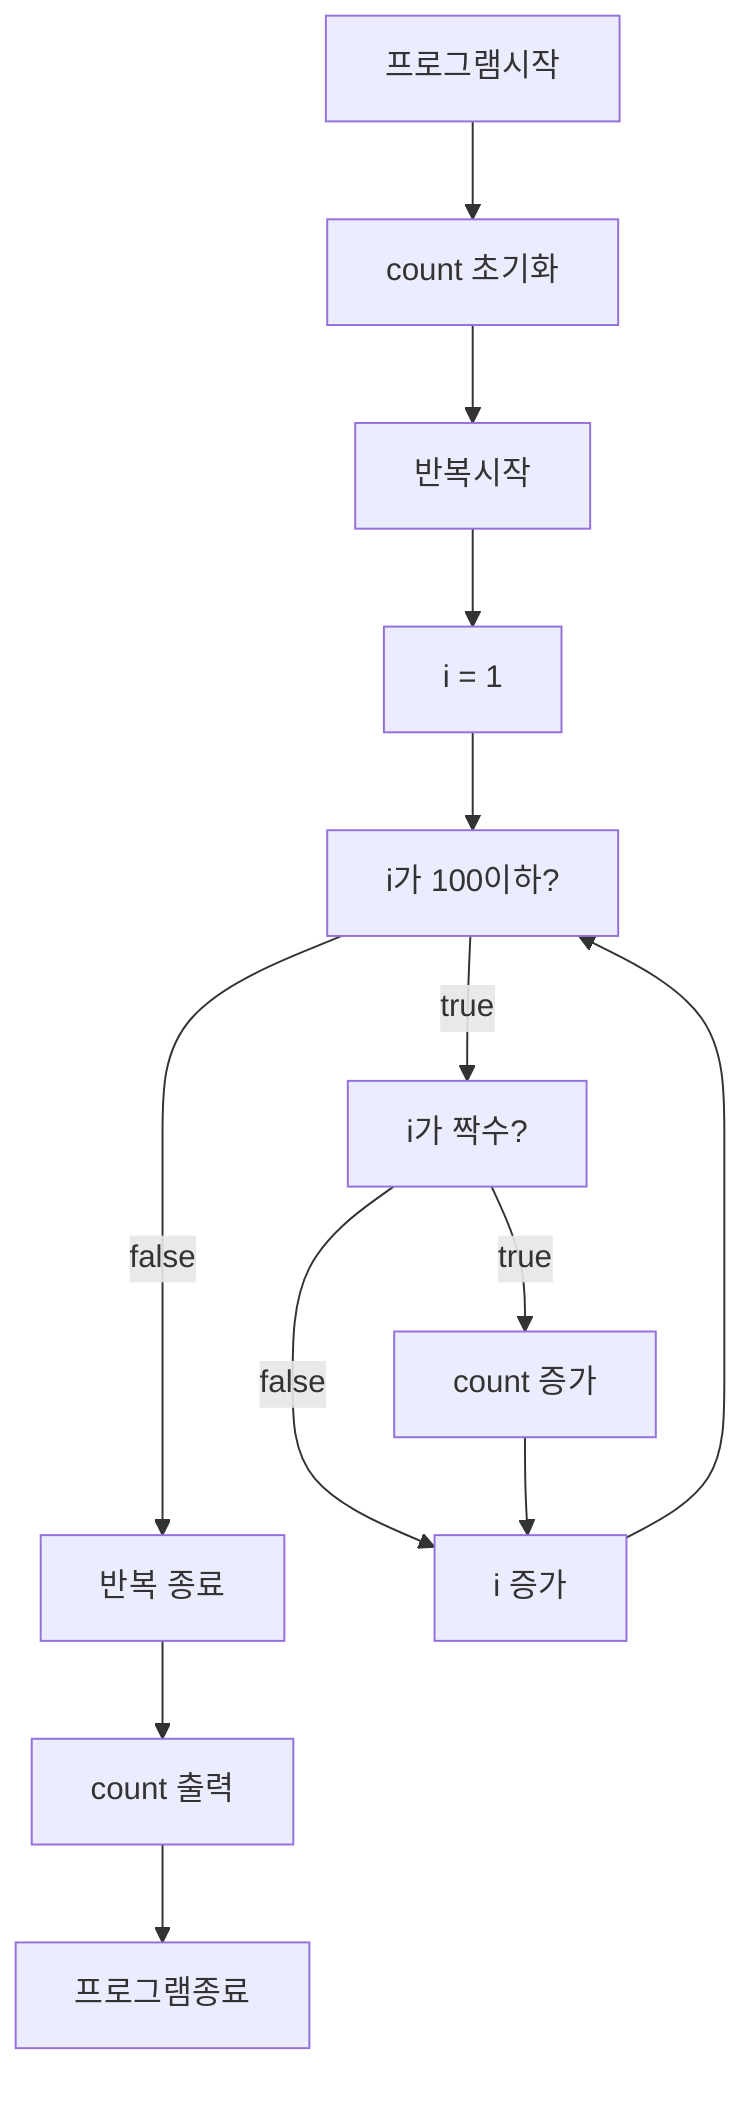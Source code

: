 graph TD
    aa[프로그램시작]
    aa --> a[count 초기화]
    a --> b[반복시작]
    b --> c[i = 1]
    c --> d[i가 100이하?]
    d --> |true| e[i가 짝수?]
    e --> |true| f[count 증가]
    d ----> |false| g[반복 종료]
    g --> h[count 출력]
    e --> |false| i
    f --> i[i 증가]
    i --> d
    h --> hh[프로그램종료]